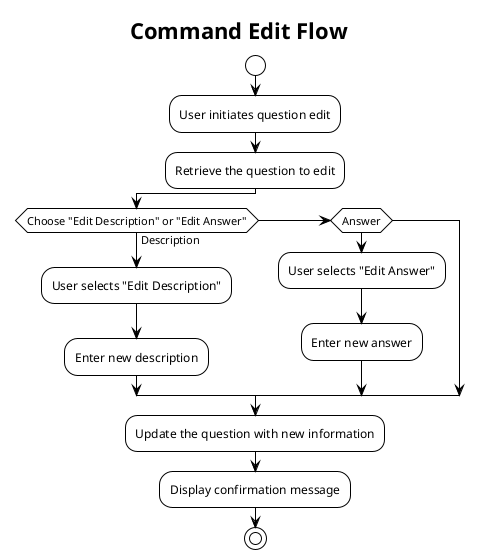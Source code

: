 @startuml
!theme plain
title Command Edit Flow
start

:User initiates question edit;
:Retrieve the question to edit;
if (Choose "Edit Description" or "Edit Answer") then (Description)
  :User selects "Edit Description";
  :Enter new description;
elseif (Answer)
  :User selects "Edit Answer";
  :Enter new answer;
endif

:Update the question with new information;
:Display confirmation message;
stop

@enduml
